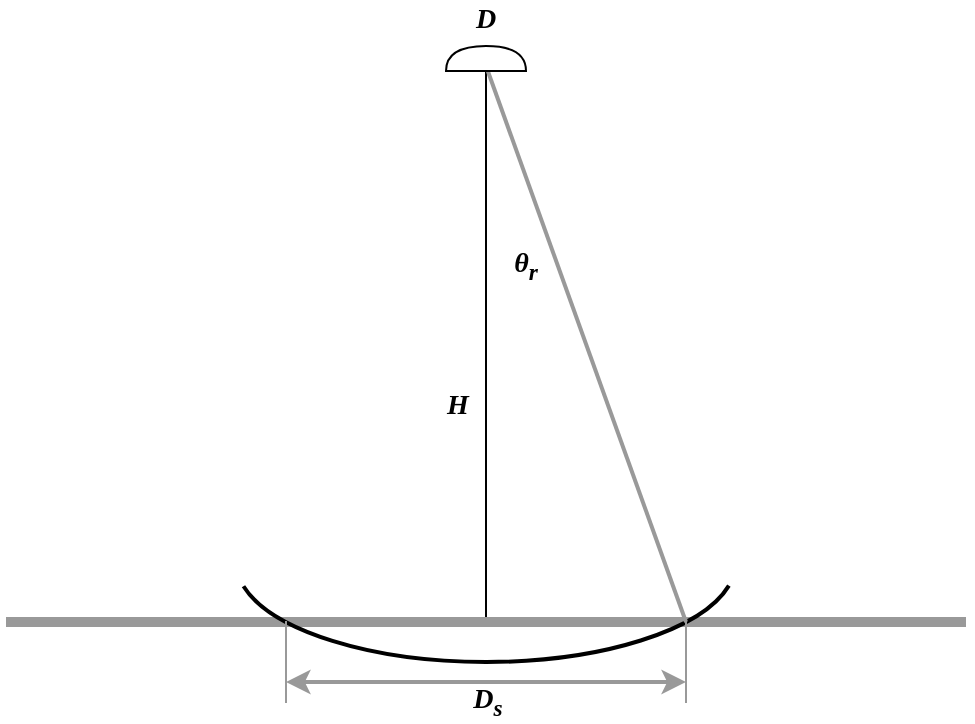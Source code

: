 <mxfile version="15.9.1" type="github">
  <diagram id="9UIVQbvjOMZu890zh175" name="Page-1">
    <mxGraphModel dx="942" dy="642" grid="1" gridSize="10" guides="1" tooltips="1" connect="1" arrows="1" fold="1" page="1" pageScale="1" pageWidth="827" pageHeight="1169" math="0" shadow="0">
      <root>
        <mxCell id="0" />
        <mxCell id="1" parent="0" />
        <mxCell id="P7dAJQ1PEXy15EzT29da-2" value="" style="endArrow=none;html=1;strokeWidth=1;entryX=0;entryY=0.5;entryDx=0;entryDy=0;entryPerimeter=0;exitX=0.5;exitY=0;exitDx=0;exitDy=0;" parent="1" source="P7dAJQ1PEXy15EzT29da-11" target="P7dAJQ1PEXy15EzT29da-1" edge="1">
          <mxGeometry width="50" height="50" relative="1" as="geometry">
            <mxPoint x="400" y="400" as="sourcePoint" />
            <mxPoint x="440" y="130" as="targetPoint" />
          </mxGeometry>
        </mxCell>
        <mxCell id="P7dAJQ1PEXy15EzT29da-3" value="" style="endArrow=none;html=1;strokeWidth=5;strokeColor=#999999;" parent="1" edge="1">
          <mxGeometry width="50" height="50" relative="1" as="geometry">
            <mxPoint x="160" y="348" as="sourcePoint" />
            <mxPoint x="640" y="348" as="targetPoint" />
          </mxGeometry>
        </mxCell>
        <mxCell id="P7dAJQ1PEXy15EzT29da-4" value="" style="verticalLabelPosition=bottom;verticalAlign=top;html=1;shape=mxgraph.basic.arc;startAngle=0.288;endAngle=0.711;strokeWidth=2;" parent="1" vertex="1">
          <mxGeometry x="275" y="268" width="250" height="100" as="geometry" />
        </mxCell>
        <mxCell id="P7dAJQ1PEXy15EzT29da-9" value="" style="endArrow=none;html=1;strokeColor=#999999;strokeWidth=2;exitX=1;exitY=0;exitDx=0;exitDy=0;" parent="1" source="P7dAJQ1PEXy15EzT29da-11" edge="1">
          <mxGeometry width="50" height="50" relative="1" as="geometry">
            <mxPoint x="500" y="400" as="sourcePoint" />
            <mxPoint x="400" y="70" as="targetPoint" />
          </mxGeometry>
        </mxCell>
        <mxCell id="P7dAJQ1PEXy15EzT29da-1" value="" style="shape=or;whiteSpace=wrap;html=1;strokeWidth=1;rotation=-90;" parent="1" vertex="1">
          <mxGeometry x="393.75" y="46.25" width="12.5" height="40" as="geometry" />
        </mxCell>
        <mxCell id="P7dAJQ1PEXy15EzT29da-10" value="D" style="text;html=1;strokeColor=none;fillColor=none;align=center;verticalAlign=middle;whiteSpace=wrap;rounded=0;fontFamily=Times New Roman;fontStyle=3;fontSize=14;" parent="1" vertex="1">
          <mxGeometry x="380" y="37" width="40" height="20" as="geometry" />
        </mxCell>
        <mxCell id="P7dAJQ1PEXy15EzT29da-11" value="" style="shape=partialRectangle;whiteSpace=wrap;html=1;top=0;bottom=0;fillColor=none;fontFamily=Times New Roman;fontSize=14;strokeWidth=1;fontColor=#B3B3B3;strokeColor=#999999;" parent="1" vertex="1">
          <mxGeometry x="300" y="348" width="200" height="40" as="geometry" />
        </mxCell>
        <mxCell id="P7dAJQ1PEXy15EzT29da-12" value="" style="endArrow=classic;startArrow=classic;html=1;fontFamily=Times New Roman;fontSize=14;fontColor=#B3B3B3;strokeColor=#999999;strokeWidth=2;entryX=1;entryY=0.75;entryDx=0;entryDy=0;exitX=0;exitY=0.75;exitDx=0;exitDy=0;" parent="1" source="P7dAJQ1PEXy15EzT29da-11" target="P7dAJQ1PEXy15EzT29da-11" edge="1">
          <mxGeometry width="50" height="50" relative="1" as="geometry">
            <mxPoint x="360" y="468" as="sourcePoint" />
            <mxPoint x="410" y="418" as="targetPoint" />
          </mxGeometry>
        </mxCell>
        <mxCell id="P7dAJQ1PEXy15EzT29da-13" value="D&lt;sub&gt;s&lt;/sub&gt;" style="text;html=1;strokeColor=none;fillColor=none;align=center;verticalAlign=middle;whiteSpace=wrap;rounded=0;fontFamily=Times New Roman;fontStyle=3;fontSize=14;" parent="1" vertex="1">
          <mxGeometry x="381" y="378" width="40" height="20" as="geometry" />
        </mxCell>
        <mxCell id="P7dAJQ1PEXy15EzT29da-14" value="H" style="text;html=1;strokeColor=none;fillColor=none;align=center;verticalAlign=middle;whiteSpace=wrap;rounded=0;fontFamily=Times New Roman;fontStyle=3;fontSize=14;" parent="1" vertex="1">
          <mxGeometry x="366.25" y="230" width="40" height="20" as="geometry" />
        </mxCell>
        <mxCell id="P7dAJQ1PEXy15EzT29da-15" value="θ&lt;sub&gt;r&lt;/sub&gt;" style="text;html=1;strokeColor=none;fillColor=none;align=center;verticalAlign=middle;whiteSpace=wrap;rounded=0;fontFamily=Times New Roman;fontStyle=3;fontSize=14;" parent="1" vertex="1">
          <mxGeometry x="400" y="160" width="40" height="20" as="geometry" />
        </mxCell>
      </root>
    </mxGraphModel>
  </diagram>
</mxfile>
